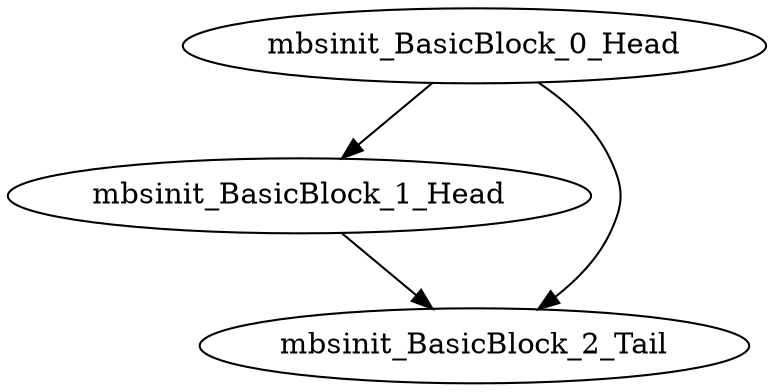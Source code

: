 digraph G {
    "mbsinit_BasicBlock_1_Head" -> "mbsinit_BasicBlock_2_Tail"
    "mbsinit_BasicBlock_0_Head" -> "mbsinit_BasicBlock_1_Head"
    "mbsinit_BasicBlock_0_Head" -> "mbsinit_BasicBlock_2_Tail"
}
